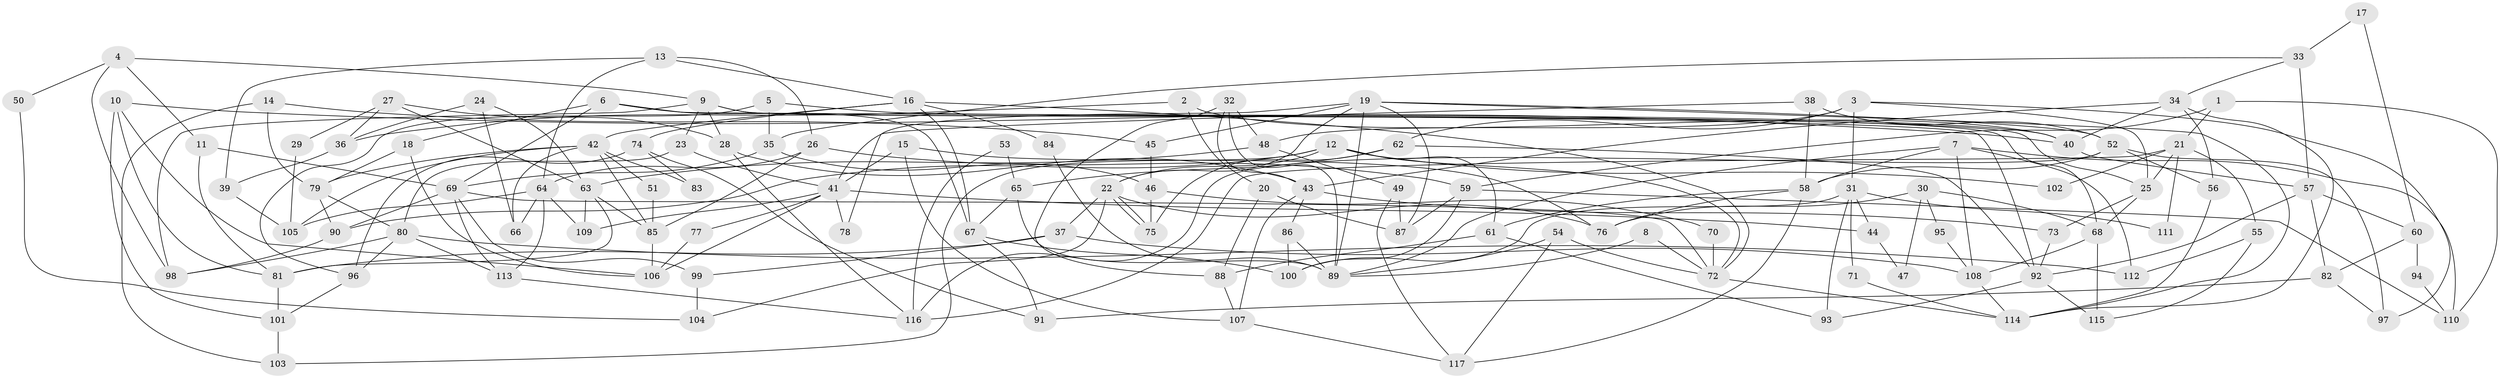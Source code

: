 // Generated by graph-tools (version 1.1) at 2025/11/02/27/25 16:11:24]
// undirected, 117 vertices, 234 edges
graph export_dot {
graph [start="1"]
  node [color=gray90,style=filled];
  1;
  2;
  3;
  4;
  5;
  6;
  7;
  8;
  9;
  10;
  11;
  12;
  13;
  14;
  15;
  16;
  17;
  18;
  19;
  20;
  21;
  22;
  23;
  24;
  25;
  26;
  27;
  28;
  29;
  30;
  31;
  32;
  33;
  34;
  35;
  36;
  37;
  38;
  39;
  40;
  41;
  42;
  43;
  44;
  45;
  46;
  47;
  48;
  49;
  50;
  51;
  52;
  53;
  54;
  55;
  56;
  57;
  58;
  59;
  60;
  61;
  62;
  63;
  64;
  65;
  66;
  67;
  68;
  69;
  70;
  71;
  72;
  73;
  74;
  75;
  76;
  77;
  78;
  79;
  80;
  81;
  82;
  83;
  84;
  85;
  86;
  87;
  88;
  89;
  90;
  91;
  92;
  93;
  94;
  95;
  96;
  97;
  98;
  99;
  100;
  101;
  102;
  103;
  104;
  105;
  106;
  107;
  108;
  109;
  110;
  111;
  112;
  113;
  114;
  115;
  116;
  117;
  1 -- 21;
  1 -- 110;
  1 -- 59;
  2 -- 20;
  2 -- 40;
  2 -- 36;
  3 -- 25;
  3 -- 62;
  3 -- 31;
  3 -- 48;
  3 -- 97;
  4 -- 11;
  4 -- 9;
  4 -- 50;
  4 -- 98;
  5 -- 35;
  5 -- 96;
  5 -- 40;
  6 -- 67;
  6 -- 69;
  6 -- 18;
  6 -- 92;
  7 -- 89;
  7 -- 58;
  7 -- 108;
  7 -- 110;
  7 -- 112;
  8 -- 89;
  8 -- 72;
  9 -- 68;
  9 -- 23;
  9 -- 25;
  9 -- 28;
  9 -- 98;
  10 -- 106;
  10 -- 40;
  10 -- 81;
  10 -- 101;
  11 -- 69;
  11 -- 81;
  12 -- 22;
  12 -- 72;
  12 -- 61;
  12 -- 90;
  12 -- 102;
  12 -- 103;
  13 -- 26;
  13 -- 16;
  13 -- 39;
  13 -- 64;
  14 -- 79;
  14 -- 103;
  14 -- 45;
  15 -- 107;
  15 -- 76;
  15 -- 41;
  16 -- 42;
  16 -- 67;
  16 -- 72;
  16 -- 74;
  16 -- 84;
  17 -- 33;
  17 -- 60;
  18 -- 106;
  18 -- 79;
  19 -- 87;
  19 -- 114;
  19 -- 22;
  19 -- 45;
  19 -- 52;
  19 -- 78;
  19 -- 89;
  20 -- 87;
  20 -- 88;
  21 -- 116;
  21 -- 25;
  21 -- 55;
  21 -- 102;
  21 -- 111;
  22 -- 75;
  22 -- 75;
  22 -- 37;
  22 -- 76;
  22 -- 104;
  23 -- 80;
  23 -- 41;
  24 -- 36;
  24 -- 66;
  24 -- 63;
  25 -- 68;
  25 -- 73;
  26 -- 64;
  26 -- 59;
  26 -- 85;
  27 -- 63;
  27 -- 28;
  27 -- 29;
  27 -- 36;
  28 -- 116;
  28 -- 43;
  29 -- 105;
  30 -- 68;
  30 -- 76;
  30 -- 47;
  30 -- 95;
  31 -- 100;
  31 -- 44;
  31 -- 71;
  31 -- 93;
  31 -- 111;
  32 -- 48;
  32 -- 43;
  32 -- 88;
  32 -- 89;
  33 -- 34;
  33 -- 57;
  33 -- 35;
  34 -- 56;
  34 -- 114;
  34 -- 40;
  34 -- 43;
  35 -- 69;
  35 -- 46;
  36 -- 39;
  37 -- 81;
  37 -- 99;
  37 -- 108;
  38 -- 58;
  38 -- 52;
  38 -- 41;
  39 -- 105;
  40 -- 57;
  41 -- 44;
  41 -- 77;
  41 -- 78;
  41 -- 106;
  41 -- 109;
  42 -- 85;
  42 -- 79;
  42 -- 51;
  42 -- 66;
  42 -- 83;
  42 -- 105;
  43 -- 73;
  43 -- 86;
  43 -- 107;
  44 -- 47;
  45 -- 46;
  46 -- 70;
  46 -- 75;
  48 -- 63;
  48 -- 49;
  49 -- 117;
  49 -- 87;
  50 -- 104;
  51 -- 85;
  52 -- 58;
  52 -- 56;
  52 -- 97;
  52 -- 116;
  53 -- 116;
  53 -- 65;
  54 -- 72;
  54 -- 89;
  54 -- 117;
  55 -- 112;
  55 -- 115;
  56 -- 114;
  57 -- 92;
  57 -- 60;
  57 -- 82;
  58 -- 61;
  58 -- 117;
  58 -- 76;
  59 -- 100;
  59 -- 87;
  59 -- 110;
  60 -- 82;
  60 -- 94;
  61 -- 93;
  61 -- 88;
  62 -- 75;
  62 -- 92;
  62 -- 65;
  63 -- 109;
  63 -- 81;
  63 -- 85;
  64 -- 105;
  64 -- 66;
  64 -- 109;
  64 -- 113;
  65 -- 89;
  65 -- 67;
  67 -- 91;
  67 -- 100;
  68 -- 115;
  68 -- 108;
  69 -- 113;
  69 -- 90;
  69 -- 72;
  69 -- 99;
  70 -- 72;
  71 -- 114;
  72 -- 114;
  73 -- 92;
  74 -- 96;
  74 -- 83;
  74 -- 91;
  77 -- 106;
  79 -- 90;
  79 -- 80;
  80 -- 98;
  80 -- 96;
  80 -- 112;
  80 -- 113;
  81 -- 101;
  82 -- 97;
  82 -- 91;
  84 -- 89;
  85 -- 106;
  86 -- 89;
  86 -- 100;
  88 -- 107;
  90 -- 98;
  92 -- 93;
  92 -- 115;
  94 -- 110;
  95 -- 108;
  96 -- 101;
  99 -- 104;
  101 -- 103;
  107 -- 117;
  108 -- 114;
  113 -- 116;
}
